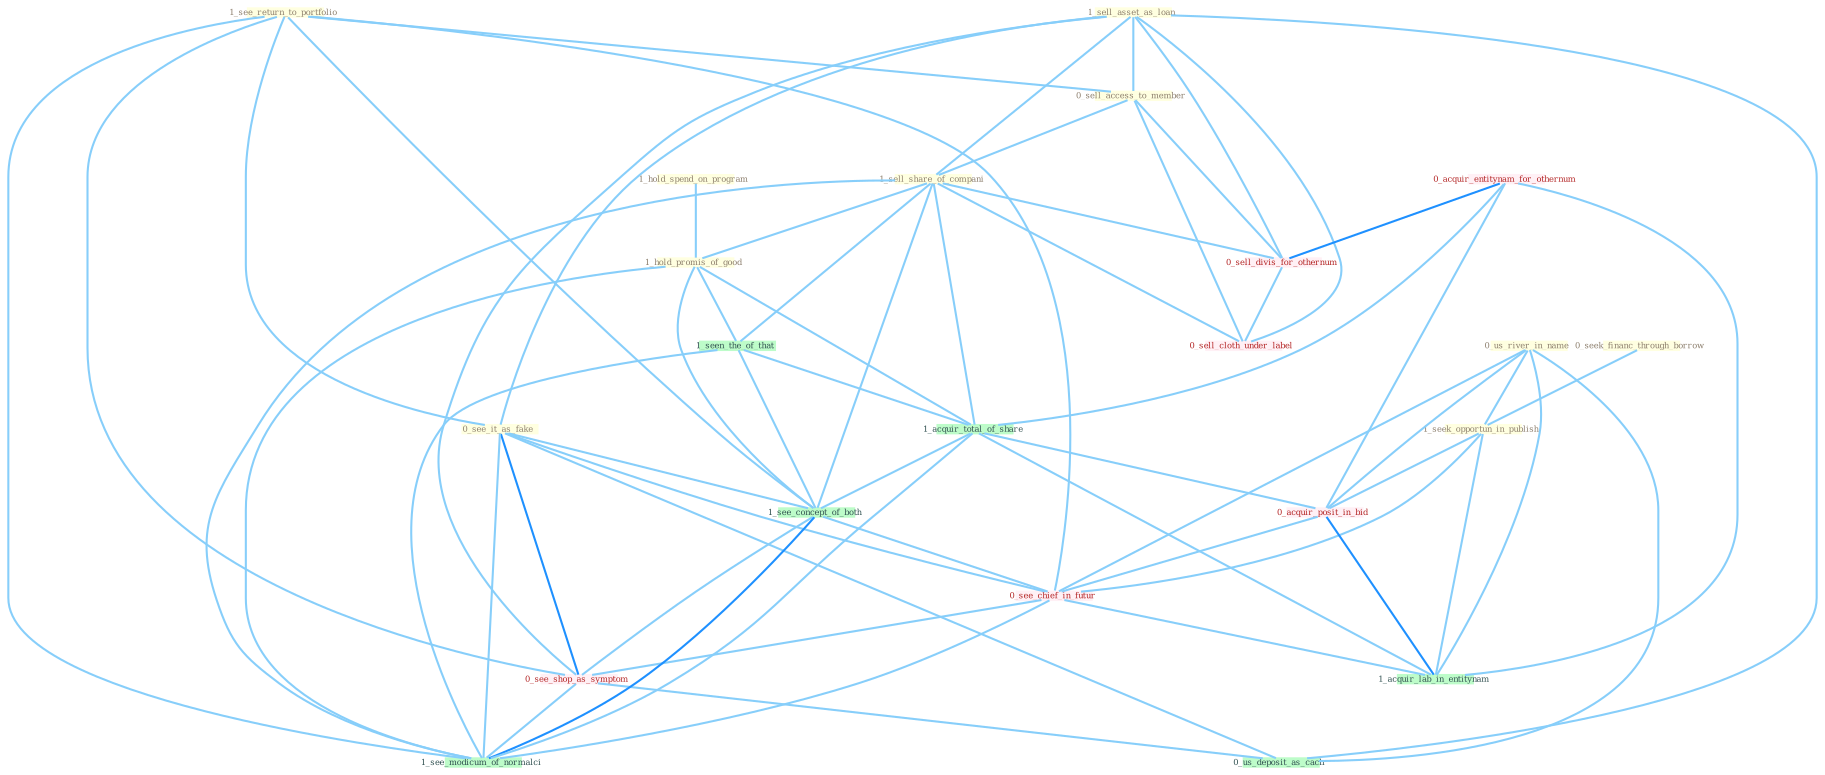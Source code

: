 Graph G{ 
    node
    [shape=polygon,style=filled,width=.5,height=.06,color="#BDFCC9",fixedsize=true,fontsize=4,
    fontcolor="#2f4f4f"];
    {node
    [color="#ffffe0", fontcolor="#8b7d6b"] "1_sell_asset_as_loan " "1_see_return_to_portfolio " "0_sell_access_to_member " "1_hold_spend_on_program " "0_us_river_in_name " "0_see_it_as_fake " "1_sell_share_of_compani " "1_hold_promis_of_good " "0_seek_financ_through_borrow " "1_seek_opportun_in_publish "}
{node [color="#fff0f5", fontcolor="#b22222"] "0_acquir_entitynam_for_othernum " "0_sell_divis_for_othernum " "0_sell_cloth_under_label " "0_acquir_posit_in_bid " "0_see_chief_in_futur " "0_see_shop_as_symptom "}
edge [color="#B0E2FF"];

	"1_sell_asset_as_loan " -- "0_sell_access_to_member " [w="1", color="#87cefa" ];
	"1_sell_asset_as_loan " -- "0_see_it_as_fake " [w="1", color="#87cefa" ];
	"1_sell_asset_as_loan " -- "1_sell_share_of_compani " [w="1", color="#87cefa" ];
	"1_sell_asset_as_loan " -- "0_sell_divis_for_othernum " [w="1", color="#87cefa" ];
	"1_sell_asset_as_loan " -- "0_sell_cloth_under_label " [w="1", color="#87cefa" ];
	"1_sell_asset_as_loan " -- "0_see_shop_as_symptom " [w="1", color="#87cefa" ];
	"1_sell_asset_as_loan " -- "0_us_deposit_as_cach " [w="1", color="#87cefa" ];
	"1_see_return_to_portfolio " -- "0_sell_access_to_member " [w="1", color="#87cefa" ];
	"1_see_return_to_portfolio " -- "0_see_it_as_fake " [w="1", color="#87cefa" ];
	"1_see_return_to_portfolio " -- "1_see_concept_of_both " [w="1", color="#87cefa" ];
	"1_see_return_to_portfolio " -- "0_see_chief_in_futur " [w="1", color="#87cefa" ];
	"1_see_return_to_portfolio " -- "0_see_shop_as_symptom " [w="1", color="#87cefa" ];
	"1_see_return_to_portfolio " -- "1_see_modicum_of_normalci " [w="1", color="#87cefa" ];
	"0_sell_access_to_member " -- "1_sell_share_of_compani " [w="1", color="#87cefa" ];
	"0_sell_access_to_member " -- "0_sell_divis_for_othernum " [w="1", color="#87cefa" ];
	"0_sell_access_to_member " -- "0_sell_cloth_under_label " [w="1", color="#87cefa" ];
	"1_hold_spend_on_program " -- "1_hold_promis_of_good " [w="1", color="#87cefa" ];
	"0_us_river_in_name " -- "1_seek_opportun_in_publish " [w="1", color="#87cefa" ];
	"0_us_river_in_name " -- "0_acquir_posit_in_bid " [w="1", color="#87cefa" ];
	"0_us_river_in_name " -- "0_see_chief_in_futur " [w="1", color="#87cefa" ];
	"0_us_river_in_name " -- "1_acquir_lab_in_entitynam " [w="1", color="#87cefa" ];
	"0_us_river_in_name " -- "0_us_deposit_as_cach " [w="1", color="#87cefa" ];
	"0_see_it_as_fake " -- "1_see_concept_of_both " [w="1", color="#87cefa" ];
	"0_see_it_as_fake " -- "0_see_chief_in_futur " [w="1", color="#87cefa" ];
	"0_see_it_as_fake " -- "0_see_shop_as_symptom " [w="2", color="#1e90ff" , len=0.8];
	"0_see_it_as_fake " -- "0_us_deposit_as_cach " [w="1", color="#87cefa" ];
	"0_see_it_as_fake " -- "1_see_modicum_of_normalci " [w="1", color="#87cefa" ];
	"1_sell_share_of_compani " -- "1_hold_promis_of_good " [w="1", color="#87cefa" ];
	"1_sell_share_of_compani " -- "1_seen_the_of_that " [w="1", color="#87cefa" ];
	"1_sell_share_of_compani " -- "0_sell_divis_for_othernum " [w="1", color="#87cefa" ];
	"1_sell_share_of_compani " -- "1_acquir_total_of_share " [w="1", color="#87cefa" ];
	"1_sell_share_of_compani " -- "0_sell_cloth_under_label " [w="1", color="#87cefa" ];
	"1_sell_share_of_compani " -- "1_see_concept_of_both " [w="1", color="#87cefa" ];
	"1_sell_share_of_compani " -- "1_see_modicum_of_normalci " [w="1", color="#87cefa" ];
	"1_hold_promis_of_good " -- "1_seen_the_of_that " [w="1", color="#87cefa" ];
	"1_hold_promis_of_good " -- "1_acquir_total_of_share " [w="1", color="#87cefa" ];
	"1_hold_promis_of_good " -- "1_see_concept_of_both " [w="1", color="#87cefa" ];
	"1_hold_promis_of_good " -- "1_see_modicum_of_normalci " [w="1", color="#87cefa" ];
	"0_seek_financ_through_borrow " -- "1_seek_opportun_in_publish " [w="1", color="#87cefa" ];
	"1_seek_opportun_in_publish " -- "0_acquir_posit_in_bid " [w="1", color="#87cefa" ];
	"1_seek_opportun_in_publish " -- "0_see_chief_in_futur " [w="1", color="#87cefa" ];
	"1_seek_opportun_in_publish " -- "1_acquir_lab_in_entitynam " [w="1", color="#87cefa" ];
	"0_acquir_entitynam_for_othernum " -- "0_sell_divis_for_othernum " [w="2", color="#1e90ff" , len=0.8];
	"0_acquir_entitynam_for_othernum " -- "1_acquir_total_of_share " [w="1", color="#87cefa" ];
	"0_acquir_entitynam_for_othernum " -- "0_acquir_posit_in_bid " [w="1", color="#87cefa" ];
	"0_acquir_entitynam_for_othernum " -- "1_acquir_lab_in_entitynam " [w="1", color="#87cefa" ];
	"1_seen_the_of_that " -- "1_acquir_total_of_share " [w="1", color="#87cefa" ];
	"1_seen_the_of_that " -- "1_see_concept_of_both " [w="1", color="#87cefa" ];
	"1_seen_the_of_that " -- "1_see_modicum_of_normalci " [w="1", color="#87cefa" ];
	"0_sell_divis_for_othernum " -- "0_sell_cloth_under_label " [w="1", color="#87cefa" ];
	"1_acquir_total_of_share " -- "0_acquir_posit_in_bid " [w="1", color="#87cefa" ];
	"1_acquir_total_of_share " -- "1_see_concept_of_both " [w="1", color="#87cefa" ];
	"1_acquir_total_of_share " -- "1_acquir_lab_in_entitynam " [w="1", color="#87cefa" ];
	"1_acquir_total_of_share " -- "1_see_modicum_of_normalci " [w="1", color="#87cefa" ];
	"0_acquir_posit_in_bid " -- "0_see_chief_in_futur " [w="1", color="#87cefa" ];
	"0_acquir_posit_in_bid " -- "1_acquir_lab_in_entitynam " [w="2", color="#1e90ff" , len=0.8];
	"1_see_concept_of_both " -- "0_see_chief_in_futur " [w="1", color="#87cefa" ];
	"1_see_concept_of_both " -- "0_see_shop_as_symptom " [w="1", color="#87cefa" ];
	"1_see_concept_of_both " -- "1_see_modicum_of_normalci " [w="2", color="#1e90ff" , len=0.8];
	"0_see_chief_in_futur " -- "0_see_shop_as_symptom " [w="1", color="#87cefa" ];
	"0_see_chief_in_futur " -- "1_acquir_lab_in_entitynam " [w="1", color="#87cefa" ];
	"0_see_chief_in_futur " -- "1_see_modicum_of_normalci " [w="1", color="#87cefa" ];
	"0_see_shop_as_symptom " -- "0_us_deposit_as_cach " [w="1", color="#87cefa" ];
	"0_see_shop_as_symptom " -- "1_see_modicum_of_normalci " [w="1", color="#87cefa" ];
}